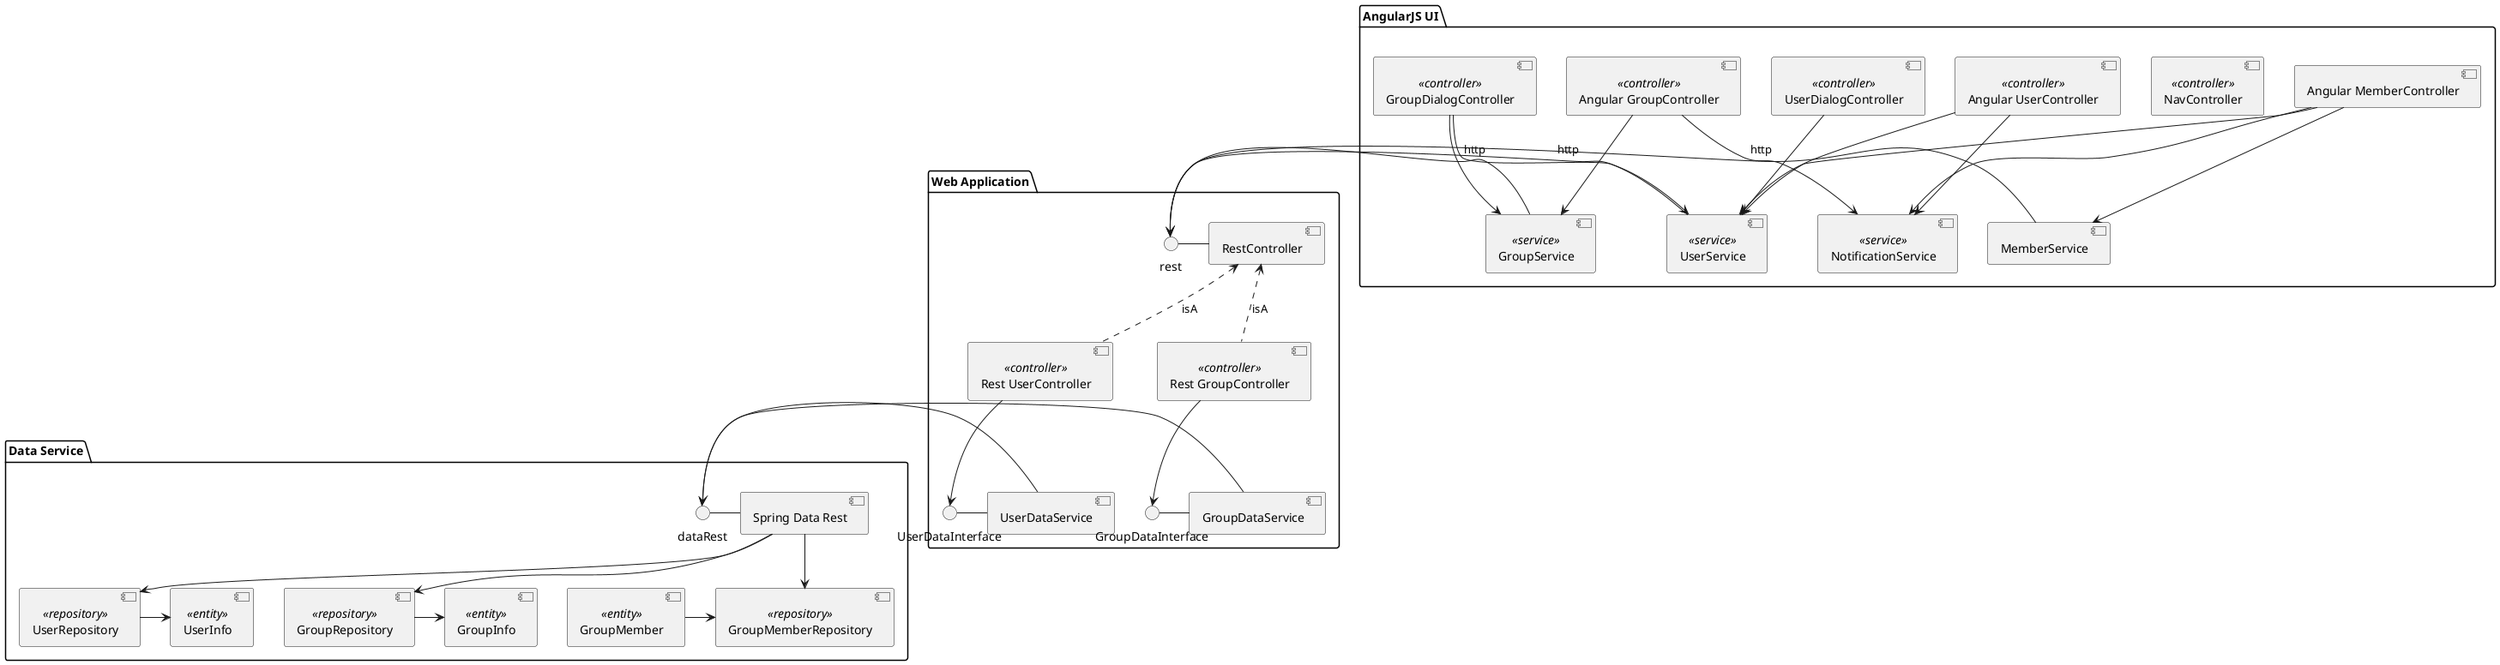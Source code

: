 @startuml
package "Data Service" {
    [UserInfo] << entity >>
    [GroupInfo] << entity >>
    [GroupMember] << entity >>
    [UserRepository] << repository >>
    [GroupRepository] << repository >>
    [GroupMemberRepository] << repository >>
    [UserRepository] -> [UserInfo]
    [GroupRepository] -> [GroupInfo]
    [GroupMember] -> [GroupMemberRepository]
    dataRest - [Spring Data Rest]
    [Spring Data Rest] --> [UserRepository]
    [Spring Data Rest] --> [GroupRepository]
    [Spring Data Rest] --> [GroupMemberRepository]
}

package "Web Application" {
    rest - [RestController]
    [Rest UserController] << controller >>
    [Rest GroupController] << controller >>
    () UserDataInterface - [UserDataService]
    () GroupDataInterface - [GroupDataService]
    [Rest UserController] -down-> UserDataInterface
    [Rest GroupController] -down-> GroupDataInterface
    [Rest UserController] .up.> [RestController] : isA
    [Rest GroupController] .up.> [RestController] : isA
    [UserDataService] -> dataRest
    [GroupDataService] -> dataRest
}

package "AngularJS UI" {
    [NavController] << controller >>
    [NotificationService] << service >>
    [Angular UserController] << controller >>
    [UserService] << service >>
    [UserDialogController] << controller >>
    [Angular UserController] -down-> [UserService]
    [Angular UserController] -down-> [NotificationService]
    [UserDialogController] -down-> [UserService]
    [UserService] -right-> rest : http
    [Angular GroupController] << controller >>
    [GroupService] << service >>
    [GroupDialogController] << controller >>
    [GroupDialogController] -down-> [UserService]
    [Angular GroupController] -down-> [GroupService]
    [Angular GroupController] -down-> [NotificationService]
    [GroupDialogController] -down-> [GroupService]
    [GroupService] -left-> rest : http
    [Angular MemberController] -down-> [MemberService]
    [Angular MemberController] -> [NotificationService]
    [Angular MemberController] -down-> [UserService]
    [MemberService] -> rest : http
}


@enduml